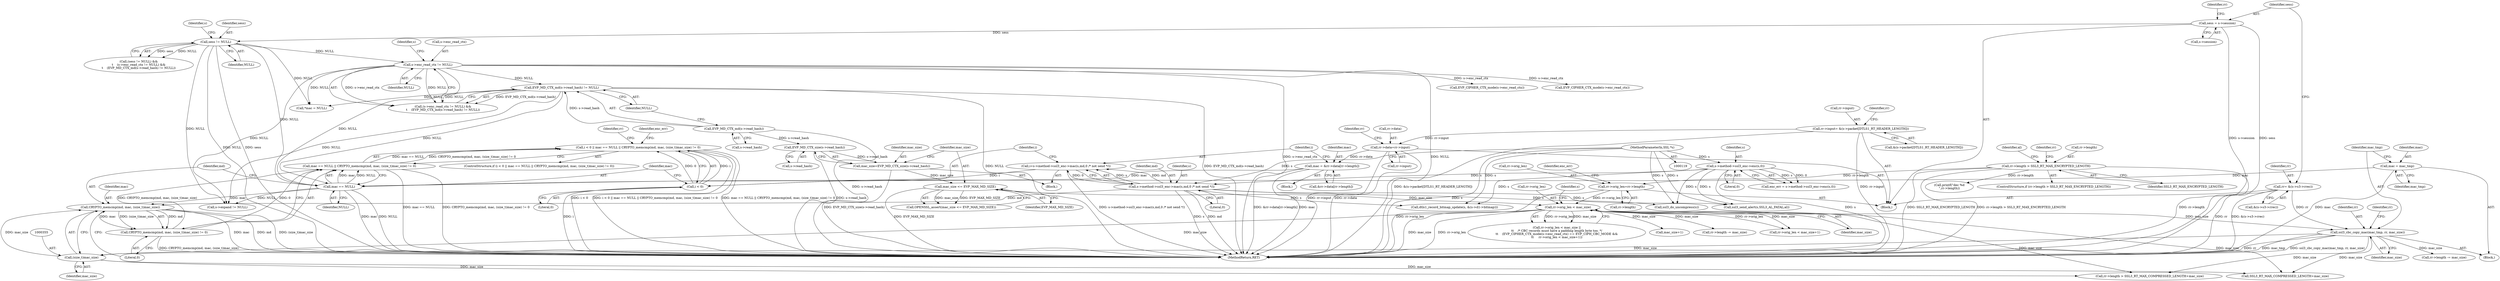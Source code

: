 digraph "0_openssl_103b171d8fc282ef435f8de9afbf7782e312961f_2@API" {
"1000342" [label="(Call,i < 0 || mac == NULL || CRYPTO_memcmp(md, mac, (size_t)mac_size) != 0)"];
"1000343" [label="(Call,i < 0)"];
"1000335" [label="(Call,i=s->method->ssl3_enc->mac(s,md,0 /* not send */))"];
"1000337" [label="(Call,s->method->ssl3_enc->mac(s,md,0 /* not send */))"];
"1000182" [label="(Call,s->method->ssl3_enc->enc(s,0))"];
"1000120" [label="(MethodParameterIn,SSL *s)"];
"1000346" [label="(Call,mac == NULL || CRYPTO_memcmp(md, mac, (size_t)mac_size) != 0)"];
"1000347" [label="(Call,mac == NULL)"];
"1000325" [label="(Call,mac = &rr->data[rr->length])"];
"1000166" [label="(Call,rr->data=rr->input)"];
"1000142" [label="(Call,rr->input= &(s->packet[DTLS1_RT_HEADER_LENGTH]))"];
"1000306" [label="(Call,mac = mac_tmp)"];
"1000238" [label="(Call,sess != NULL)"];
"1000137" [label="(Call,sess = s->session)"];
"1000247" [label="(Call,EVP_MD_CTX_md(s->read_hash) != NULL)"];
"1000248" [label="(Call,EVP_MD_CTX_md(s->read_hash))"];
"1000242" [label="(Call,s->enc_read_ctx != NULL)"];
"1000350" [label="(Call,CRYPTO_memcmp(md, mac, (size_t)mac_size) != 0)"];
"1000351" [label="(Call,CRYPTO_memcmp(md, mac, (size_t)mac_size))"];
"1000354" [label="(Call,(size_t)mac_size)"];
"1000271" [label="(Call,rr->orig_len < mac_size)"];
"1000173" [label="(Call,rr->orig_len=rr->length)"];
"1000153" [label="(Call,rr->length > SSL3_RT_MAX_ENCRYPTED_LENGTH)"];
"1000266" [label="(Call,mac_size <= EVP_MAX_MD_SIZE)"];
"1000259" [label="(Call,mac_size=EVP_MD_CTX_size(s->read_hash))"];
"1000261" [label="(Call,EVP_MD_CTX_size(s->read_hash))"];
"1000309" [label="(Call,ssl3_cbc_copy_mac(mac_tmp, rr, mac_size))"];
"1000129" [label="(Call,rr= &(s->s3->rrec))"];
"1000283" [label="(Call,rr->orig_len < mac_size+1)"];
"1000465" [label="(MethodReturn,RET)"];
"1000177" [label="(Call,rr->length)"];
"1000241" [label="(Call,(s->enc_read_ctx != NULL) &&\n\t    (EVP_MD_CTX_md(s->read_hash) != NULL))"];
"1000359" [label="(Identifier,enc_err)"];
"1000275" [label="(Identifier,mac_size)"];
"1000137" [label="(Call,sess = s->session)"];
"1000252" [label="(Identifier,NULL)"];
"1000367" [label="(Call,SSL3_RT_MAX_COMPRESSED_LENGTH+mac_size)"];
"1000458" [label="(Call,ssl3_send_alert(s,SSL3_AL_FATAL,al))"];
"1000166" [label="(Call,rr->data=rr->input)"];
"1000335" [label="(Call,i=s->method->ssl3_enc->mac(s,md,0 /* not send */))"];
"1000357" [label="(Literal,0)"];
"1000250" [label="(Identifier,s)"];
"1000272" [label="(Call,rr->orig_len)"];
"1000129" [label="(Call,rr= &(s->s3->rrec))"];
"1000183" [label="(Identifier,s)"];
"1000201" [label="(Call,printf(\"dec %d\n\",rr->length))"];
"1000139" [label="(Call,s->session)"];
"1000260" [label="(Identifier,mac_size)"];
"1000175" [label="(Identifier,rr)"];
"1000180" [label="(Call,enc_err = s->method->ssl3_enc->enc(s,0))"];
"1000312" [label="(Identifier,mac_size)"];
"1000268" [label="(Identifier,EVP_MAX_MD_SIZE)"];
"1000325" [label="(Call,mac = &rr->data[rr->length])"];
"1000308" [label="(Identifier,mac_tmp)"];
"1000246" [label="(Identifier,NULL)"];
"1000181" [label="(Identifier,enc_err)"];
"1000131" [label="(Call,&(s->s3->rrec))"];
"1000270" [label="(Call,rr->orig_len < mac_size ||\n\t\t    /* CBC records must have a padding length byte too. */\n\t\t    (EVP_CIPHER_CTX_mode(s->enc_read_ctx) == EVP_CIPH_CBC_MODE &&\n\t\t     rr->orig_len < mac_size+1))"];
"1000339" [label="(Identifier,md)"];
"1000173" [label="(Call,rr->orig_len=rr->length)"];
"1000336" [label="(Identifier,i)"];
"1000265" [label="(Call,OPENSSL_assert(mac_size <= EVP_MAX_MD_SIZE))"];
"1000168" [label="(Identifier,rr)"];
"1000152" [label="(ControlStructure,if (rr->length > SSL3_RT_MAX_ENCRYPTED_LENGTH))"];
"1000253" [label="(Block,)"];
"1000120" [label="(MethodParameterIn,SSL *s)"];
"1000261" [label="(Call,EVP_MD_CTX_size(s->read_hash))"];
"1000327" [label="(Call,&rr->data[rr->length])"];
"1000138" [label="(Identifier,sess)"];
"1000157" [label="(Identifier,SSL3_RT_MAX_ENCRYPTED_LENGTH)"];
"1000341" [label="(ControlStructure,if (i < 0 || mac == NULL || CRYPTO_memcmp(md, mac, (size_t)mac_size) != 0))"];
"1000144" [label="(Identifier,rr)"];
"1000345" [label="(Literal,0)"];
"1000259" [label="(Call,mac_size=EVP_MD_CTX_size(s->read_hash))"];
"1000306" [label="(Call,mac = mac_tmp)"];
"1000352" [label="(Identifier,md)"];
"1000242" [label="(Call,s->enc_read_ctx != NULL)"];
"1000326" [label="(Identifier,mac)"];
"1000153" [label="(Call,rr->length > SSL3_RT_MAX_ENCRYPTED_LENGTH)"];
"1000350" [label="(Call,CRYPTO_memcmp(md, mac, (size_t)mac_size) != 0)"];
"1000300" [label="(Call,EVP_CIPHER_CTX_mode(s->enc_read_ctx))"];
"1000287" [label="(Call,mac_size+1)"];
"1000154" [label="(Call,rr->length)"];
"1000305" [label="(Block,)"];
"1000143" [label="(Call,rr->input)"];
"1000267" [label="(Identifier,mac_size)"];
"1000184" [label="(Literal,0)"];
"1000309" [label="(Call,ssl3_cbc_copy_mac(mac_tmp, rr, mac_size))"];
"1000343" [label="(Call,i < 0)"];
"1000342" [label="(Call,i < 0 || mac == NULL || CRYPTO_memcmp(md, mac, (size_t)mac_size) != 0)"];
"1000155" [label="(Identifier,rr)"];
"1000337" [label="(Call,s->method->ssl3_enc->mac(s,md,0 /* not send */))"];
"1000447" [label="(Call,dtls1_record_bitmap_update(s, &(s->d1->bitmap)))"];
"1000142" [label="(Call,rr->input= &(s->packet[DTLS1_RT_HEADER_LENGTH]))"];
"1000266" [label="(Call,mac_size <= EVP_MAX_MD_SIZE)"];
"1000344" [label="(Identifier,i)"];
"1000240" [label="(Identifier,NULL)"];
"1000315" [label="(Identifier,rr)"];
"1000248" [label="(Call,EVP_MD_CTX_md(s->read_hash))"];
"1000244" [label="(Identifier,s)"];
"1000363" [label="(Call,rr->length > SSL3_RT_MAX_COMPRESSED_LENGTH+mac_size)"];
"1000170" [label="(Call,rr->input)"];
"1000146" [label="(Call,&(s->packet[DTLS1_RT_HEADER_LENGTH]))"];
"1000351" [label="(Call,CRYPTO_memcmp(md, mac, (size_t)mac_size))"];
"1000121" [label="(Block,)"];
"1000346" [label="(Call,mac == NULL || CRYPTO_memcmp(md, mac, (size_t)mac_size) != 0)"];
"1000349" [label="(Identifier,NULL)"];
"1000271" [label="(Call,rr->orig_len < mac_size)"];
"1000238" [label="(Call,sess != NULL)"];
"1000365" [label="(Identifier,rr)"];
"1000391" [label="(Call,s->expand != NULL)"];
"1000347" [label="(Call,mac == NULL)"];
"1000320" [label="(Call,rr->length -= mac_size)"];
"1000262" [label="(Call,s->read_hash)"];
"1000255" [label="(Call,*mac = NULL)"];
"1000338" [label="(Identifier,s)"];
"1000239" [label="(Identifier,sess)"];
"1000280" [label="(Identifier,s)"];
"1000348" [label="(Identifier,mac)"];
"1000313" [label="(Call,rr->length -= mac_size)"];
"1000247" [label="(Call,EVP_MD_CTX_md(s->read_hash) != NULL)"];
"1000354" [label="(Call,(size_t)mac_size)"];
"1000182" [label="(Call,s->method->ssl3_enc->enc(s,0))"];
"1000174" [label="(Call,rr->orig_len)"];
"1000311" [label="(Identifier,rr)"];
"1000130" [label="(Identifier,rr)"];
"1000249" [label="(Call,s->read_hash)"];
"1000413" [label="(Call,ssl3_do_uncompress(s))"];
"1000356" [label="(Identifier,mac_size)"];
"1000237" [label="(Call,(sess != NULL) &&\n\t    (s->enc_read_ctx != NULL) &&\n\t    (EVP_MD_CTX_md(s->read_hash) != NULL))"];
"1000319" [label="(Block,)"];
"1000243" [label="(Call,s->enc_read_ctx)"];
"1000340" [label="(Literal,0)"];
"1000278" [label="(Call,EVP_CIPHER_CTX_mode(s->enc_read_ctx))"];
"1000307" [label="(Identifier,mac)"];
"1000353" [label="(Identifier,mac)"];
"1000160" [label="(Identifier,al)"];
"1000167" [label="(Call,rr->data)"];
"1000310" [label="(Identifier,mac_tmp)"];
"1000342" -> "1000341"  [label="AST: "];
"1000342" -> "1000343"  [label="CFG: "];
"1000342" -> "1000346"  [label="CFG: "];
"1000343" -> "1000342"  [label="AST: "];
"1000346" -> "1000342"  [label="AST: "];
"1000359" -> "1000342"  [label="CFG: "];
"1000365" -> "1000342"  [label="CFG: "];
"1000342" -> "1000465"  [label="DDG: i < 0"];
"1000342" -> "1000465"  [label="DDG: i < 0 || mac == NULL || CRYPTO_memcmp(md, mac, (size_t)mac_size) != 0"];
"1000342" -> "1000465"  [label="DDG: mac == NULL || CRYPTO_memcmp(md, mac, (size_t)mac_size) != 0"];
"1000343" -> "1000342"  [label="DDG: i"];
"1000343" -> "1000342"  [label="DDG: 0"];
"1000346" -> "1000342"  [label="DDG: mac == NULL"];
"1000346" -> "1000342"  [label="DDG: CRYPTO_memcmp(md, mac, (size_t)mac_size) != 0"];
"1000343" -> "1000345"  [label="CFG: "];
"1000344" -> "1000343"  [label="AST: "];
"1000345" -> "1000343"  [label="AST: "];
"1000348" -> "1000343"  [label="CFG: "];
"1000343" -> "1000465"  [label="DDG: i"];
"1000335" -> "1000343"  [label="DDG: i"];
"1000335" -> "1000253"  [label="AST: "];
"1000335" -> "1000337"  [label="CFG: "];
"1000336" -> "1000335"  [label="AST: "];
"1000337" -> "1000335"  [label="AST: "];
"1000344" -> "1000335"  [label="CFG: "];
"1000335" -> "1000465"  [label="DDG: s->method->ssl3_enc->mac(s,md,0 /* not send */)"];
"1000337" -> "1000335"  [label="DDG: s"];
"1000337" -> "1000335"  [label="DDG: md"];
"1000337" -> "1000335"  [label="DDG: 0"];
"1000337" -> "1000340"  [label="CFG: "];
"1000338" -> "1000337"  [label="AST: "];
"1000339" -> "1000337"  [label="AST: "];
"1000340" -> "1000337"  [label="AST: "];
"1000337" -> "1000465"  [label="DDG: md"];
"1000337" -> "1000465"  [label="DDG: s"];
"1000182" -> "1000337"  [label="DDG: s"];
"1000120" -> "1000337"  [label="DDG: s"];
"1000337" -> "1000351"  [label="DDG: md"];
"1000337" -> "1000413"  [label="DDG: s"];
"1000337" -> "1000447"  [label="DDG: s"];
"1000337" -> "1000458"  [label="DDG: s"];
"1000182" -> "1000180"  [label="AST: "];
"1000182" -> "1000184"  [label="CFG: "];
"1000183" -> "1000182"  [label="AST: "];
"1000184" -> "1000182"  [label="AST: "];
"1000180" -> "1000182"  [label="CFG: "];
"1000182" -> "1000465"  [label="DDG: s"];
"1000182" -> "1000180"  [label="DDG: s"];
"1000182" -> "1000180"  [label="DDG: 0"];
"1000120" -> "1000182"  [label="DDG: s"];
"1000182" -> "1000413"  [label="DDG: s"];
"1000182" -> "1000447"  [label="DDG: s"];
"1000182" -> "1000458"  [label="DDG: s"];
"1000120" -> "1000119"  [label="AST: "];
"1000120" -> "1000465"  [label="DDG: s"];
"1000120" -> "1000413"  [label="DDG: s"];
"1000120" -> "1000447"  [label="DDG: s"];
"1000120" -> "1000458"  [label="DDG: s"];
"1000346" -> "1000347"  [label="CFG: "];
"1000346" -> "1000350"  [label="CFG: "];
"1000347" -> "1000346"  [label="AST: "];
"1000350" -> "1000346"  [label="AST: "];
"1000346" -> "1000465"  [label="DDG: mac == NULL"];
"1000346" -> "1000465"  [label="DDG: CRYPTO_memcmp(md, mac, (size_t)mac_size) != 0"];
"1000347" -> "1000346"  [label="DDG: mac"];
"1000347" -> "1000346"  [label="DDG: NULL"];
"1000350" -> "1000346"  [label="DDG: CRYPTO_memcmp(md, mac, (size_t)mac_size)"];
"1000350" -> "1000346"  [label="DDG: 0"];
"1000347" -> "1000349"  [label="CFG: "];
"1000348" -> "1000347"  [label="AST: "];
"1000349" -> "1000347"  [label="AST: "];
"1000352" -> "1000347"  [label="CFG: "];
"1000347" -> "1000465"  [label="DDG: NULL"];
"1000347" -> "1000465"  [label="DDG: mac"];
"1000325" -> "1000347"  [label="DDG: mac"];
"1000306" -> "1000347"  [label="DDG: mac"];
"1000238" -> "1000347"  [label="DDG: NULL"];
"1000247" -> "1000347"  [label="DDG: NULL"];
"1000242" -> "1000347"  [label="DDG: NULL"];
"1000347" -> "1000351"  [label="DDG: mac"];
"1000347" -> "1000391"  [label="DDG: NULL"];
"1000325" -> "1000319"  [label="AST: "];
"1000325" -> "1000327"  [label="CFG: "];
"1000326" -> "1000325"  [label="AST: "];
"1000327" -> "1000325"  [label="AST: "];
"1000336" -> "1000325"  [label="CFG: "];
"1000325" -> "1000465"  [label="DDG: mac"];
"1000325" -> "1000465"  [label="DDG: &rr->data[rr->length]"];
"1000166" -> "1000325"  [label="DDG: rr->data"];
"1000166" -> "1000121"  [label="AST: "];
"1000166" -> "1000170"  [label="CFG: "];
"1000167" -> "1000166"  [label="AST: "];
"1000170" -> "1000166"  [label="AST: "];
"1000175" -> "1000166"  [label="CFG: "];
"1000166" -> "1000465"  [label="DDG: rr->data"];
"1000166" -> "1000465"  [label="DDG: rr->input"];
"1000142" -> "1000166"  [label="DDG: rr->input"];
"1000142" -> "1000121"  [label="AST: "];
"1000142" -> "1000146"  [label="CFG: "];
"1000143" -> "1000142"  [label="AST: "];
"1000146" -> "1000142"  [label="AST: "];
"1000155" -> "1000142"  [label="CFG: "];
"1000142" -> "1000465"  [label="DDG: rr->input"];
"1000142" -> "1000465"  [label="DDG: &(s->packet[DTLS1_RT_HEADER_LENGTH])"];
"1000306" -> "1000305"  [label="AST: "];
"1000306" -> "1000308"  [label="CFG: "];
"1000307" -> "1000306"  [label="AST: "];
"1000308" -> "1000306"  [label="AST: "];
"1000310" -> "1000306"  [label="CFG: "];
"1000306" -> "1000465"  [label="DDG: mac"];
"1000238" -> "1000237"  [label="AST: "];
"1000238" -> "1000240"  [label="CFG: "];
"1000239" -> "1000238"  [label="AST: "];
"1000240" -> "1000238"  [label="AST: "];
"1000244" -> "1000238"  [label="CFG: "];
"1000237" -> "1000238"  [label="CFG: "];
"1000238" -> "1000465"  [label="DDG: sess"];
"1000238" -> "1000465"  [label="DDG: NULL"];
"1000238" -> "1000237"  [label="DDG: sess"];
"1000238" -> "1000237"  [label="DDG: NULL"];
"1000137" -> "1000238"  [label="DDG: sess"];
"1000238" -> "1000242"  [label="DDG: NULL"];
"1000238" -> "1000255"  [label="DDG: NULL"];
"1000238" -> "1000391"  [label="DDG: NULL"];
"1000137" -> "1000121"  [label="AST: "];
"1000137" -> "1000139"  [label="CFG: "];
"1000138" -> "1000137"  [label="AST: "];
"1000139" -> "1000137"  [label="AST: "];
"1000144" -> "1000137"  [label="CFG: "];
"1000137" -> "1000465"  [label="DDG: s->session"];
"1000137" -> "1000465"  [label="DDG: sess"];
"1000247" -> "1000241"  [label="AST: "];
"1000247" -> "1000252"  [label="CFG: "];
"1000248" -> "1000247"  [label="AST: "];
"1000252" -> "1000247"  [label="AST: "];
"1000241" -> "1000247"  [label="CFG: "];
"1000247" -> "1000465"  [label="DDG: EVP_MD_CTX_md(s->read_hash)"];
"1000247" -> "1000465"  [label="DDG: NULL"];
"1000247" -> "1000241"  [label="DDG: EVP_MD_CTX_md(s->read_hash)"];
"1000247" -> "1000241"  [label="DDG: NULL"];
"1000248" -> "1000247"  [label="DDG: s->read_hash"];
"1000242" -> "1000247"  [label="DDG: NULL"];
"1000247" -> "1000255"  [label="DDG: NULL"];
"1000247" -> "1000391"  [label="DDG: NULL"];
"1000248" -> "1000249"  [label="CFG: "];
"1000249" -> "1000248"  [label="AST: "];
"1000252" -> "1000248"  [label="CFG: "];
"1000248" -> "1000465"  [label="DDG: s->read_hash"];
"1000248" -> "1000261"  [label="DDG: s->read_hash"];
"1000242" -> "1000241"  [label="AST: "];
"1000242" -> "1000246"  [label="CFG: "];
"1000243" -> "1000242"  [label="AST: "];
"1000246" -> "1000242"  [label="AST: "];
"1000250" -> "1000242"  [label="CFG: "];
"1000241" -> "1000242"  [label="CFG: "];
"1000242" -> "1000465"  [label="DDG: NULL"];
"1000242" -> "1000465"  [label="DDG: s->enc_read_ctx"];
"1000242" -> "1000241"  [label="DDG: s->enc_read_ctx"];
"1000242" -> "1000241"  [label="DDG: NULL"];
"1000242" -> "1000255"  [label="DDG: NULL"];
"1000242" -> "1000278"  [label="DDG: s->enc_read_ctx"];
"1000242" -> "1000300"  [label="DDG: s->enc_read_ctx"];
"1000242" -> "1000391"  [label="DDG: NULL"];
"1000350" -> "1000357"  [label="CFG: "];
"1000351" -> "1000350"  [label="AST: "];
"1000357" -> "1000350"  [label="AST: "];
"1000350" -> "1000465"  [label="DDG: CRYPTO_memcmp(md, mac, (size_t)mac_size)"];
"1000351" -> "1000350"  [label="DDG: md"];
"1000351" -> "1000350"  [label="DDG: mac"];
"1000351" -> "1000350"  [label="DDG: (size_t)mac_size"];
"1000351" -> "1000354"  [label="CFG: "];
"1000352" -> "1000351"  [label="AST: "];
"1000353" -> "1000351"  [label="AST: "];
"1000354" -> "1000351"  [label="AST: "];
"1000357" -> "1000351"  [label="CFG: "];
"1000351" -> "1000465"  [label="DDG: mac"];
"1000351" -> "1000465"  [label="DDG: md"];
"1000351" -> "1000465"  [label="DDG: (size_t)mac_size"];
"1000354" -> "1000351"  [label="DDG: mac_size"];
"1000354" -> "1000356"  [label="CFG: "];
"1000355" -> "1000354"  [label="AST: "];
"1000356" -> "1000354"  [label="AST: "];
"1000271" -> "1000354"  [label="DDG: mac_size"];
"1000309" -> "1000354"  [label="DDG: mac_size"];
"1000354" -> "1000363"  [label="DDG: mac_size"];
"1000354" -> "1000367"  [label="DDG: mac_size"];
"1000271" -> "1000270"  [label="AST: "];
"1000271" -> "1000275"  [label="CFG: "];
"1000272" -> "1000271"  [label="AST: "];
"1000275" -> "1000271"  [label="AST: "];
"1000280" -> "1000271"  [label="CFG: "];
"1000270" -> "1000271"  [label="CFG: "];
"1000271" -> "1000465"  [label="DDG: mac_size"];
"1000271" -> "1000465"  [label="DDG: rr->orig_len"];
"1000271" -> "1000270"  [label="DDG: rr->orig_len"];
"1000271" -> "1000270"  [label="DDG: mac_size"];
"1000173" -> "1000271"  [label="DDG: rr->orig_len"];
"1000266" -> "1000271"  [label="DDG: mac_size"];
"1000271" -> "1000283"  [label="DDG: rr->orig_len"];
"1000271" -> "1000283"  [label="DDG: mac_size"];
"1000271" -> "1000287"  [label="DDG: mac_size"];
"1000271" -> "1000309"  [label="DDG: mac_size"];
"1000271" -> "1000320"  [label="DDG: mac_size"];
"1000271" -> "1000363"  [label="DDG: mac_size"];
"1000271" -> "1000367"  [label="DDG: mac_size"];
"1000173" -> "1000121"  [label="AST: "];
"1000173" -> "1000177"  [label="CFG: "];
"1000174" -> "1000173"  [label="AST: "];
"1000177" -> "1000173"  [label="AST: "];
"1000181" -> "1000173"  [label="CFG: "];
"1000173" -> "1000465"  [label="DDG: rr->orig_len"];
"1000153" -> "1000173"  [label="DDG: rr->length"];
"1000153" -> "1000152"  [label="AST: "];
"1000153" -> "1000157"  [label="CFG: "];
"1000154" -> "1000153"  [label="AST: "];
"1000157" -> "1000153"  [label="AST: "];
"1000160" -> "1000153"  [label="CFG: "];
"1000168" -> "1000153"  [label="CFG: "];
"1000153" -> "1000465"  [label="DDG: SSL3_RT_MAX_ENCRYPTED_LENGTH"];
"1000153" -> "1000465"  [label="DDG: rr->length > SSL3_RT_MAX_ENCRYPTED_LENGTH"];
"1000153" -> "1000465"  [label="DDG: rr->length"];
"1000153" -> "1000201"  [label="DDG: rr->length"];
"1000266" -> "1000265"  [label="AST: "];
"1000266" -> "1000268"  [label="CFG: "];
"1000267" -> "1000266"  [label="AST: "];
"1000268" -> "1000266"  [label="AST: "];
"1000265" -> "1000266"  [label="CFG: "];
"1000266" -> "1000465"  [label="DDG: EVP_MAX_MD_SIZE"];
"1000266" -> "1000265"  [label="DDG: mac_size"];
"1000266" -> "1000265"  [label="DDG: EVP_MAX_MD_SIZE"];
"1000259" -> "1000266"  [label="DDG: mac_size"];
"1000259" -> "1000253"  [label="AST: "];
"1000259" -> "1000261"  [label="CFG: "];
"1000260" -> "1000259"  [label="AST: "];
"1000261" -> "1000259"  [label="AST: "];
"1000267" -> "1000259"  [label="CFG: "];
"1000259" -> "1000465"  [label="DDG: EVP_MD_CTX_size(s->read_hash)"];
"1000261" -> "1000259"  [label="DDG: s->read_hash"];
"1000261" -> "1000262"  [label="CFG: "];
"1000262" -> "1000261"  [label="AST: "];
"1000261" -> "1000465"  [label="DDG: s->read_hash"];
"1000309" -> "1000305"  [label="AST: "];
"1000309" -> "1000312"  [label="CFG: "];
"1000310" -> "1000309"  [label="AST: "];
"1000311" -> "1000309"  [label="AST: "];
"1000312" -> "1000309"  [label="AST: "];
"1000315" -> "1000309"  [label="CFG: "];
"1000309" -> "1000465"  [label="DDG: mac_tmp"];
"1000309" -> "1000465"  [label="DDG: ssl3_cbc_copy_mac(mac_tmp, rr, mac_size)"];
"1000309" -> "1000465"  [label="DDG: rr"];
"1000129" -> "1000309"  [label="DDG: rr"];
"1000309" -> "1000313"  [label="DDG: mac_size"];
"1000309" -> "1000363"  [label="DDG: mac_size"];
"1000309" -> "1000367"  [label="DDG: mac_size"];
"1000129" -> "1000121"  [label="AST: "];
"1000129" -> "1000131"  [label="CFG: "];
"1000130" -> "1000129"  [label="AST: "];
"1000131" -> "1000129"  [label="AST: "];
"1000138" -> "1000129"  [label="CFG: "];
"1000129" -> "1000465"  [label="DDG: rr"];
"1000129" -> "1000465"  [label="DDG: &(s->s3->rrec)"];
}
